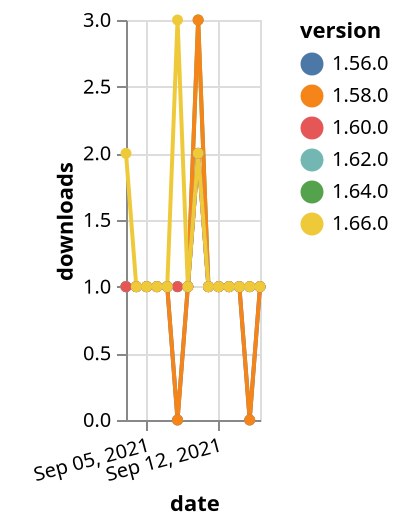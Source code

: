 {"$schema": "https://vega.github.io/schema/vega-lite/v5.json", "description": "A simple bar chart with embedded data.", "data": {"values": [{"date": "2021-09-03", "total": 234, "delta": 1, "version": "1.56.0"}, {"date": "2021-09-04", "total": 235, "delta": 1, "version": "1.56.0"}, {"date": "2021-09-05", "total": 236, "delta": 1, "version": "1.56.0"}, {"date": "2021-09-06", "total": 237, "delta": 1, "version": "1.56.0"}, {"date": "2021-09-07", "total": 238, "delta": 1, "version": "1.56.0"}, {"date": "2021-09-08", "total": 238, "delta": 0, "version": "1.56.0"}, {"date": "2021-09-09", "total": 239, "delta": 1, "version": "1.56.0"}, {"date": "2021-09-10", "total": 241, "delta": 2, "version": "1.56.0"}, {"date": "2021-09-11", "total": 242, "delta": 1, "version": "1.56.0"}, {"date": "2021-09-12", "total": 243, "delta": 1, "version": "1.56.0"}, {"date": "2021-09-13", "total": 244, "delta": 1, "version": "1.56.0"}, {"date": "2021-09-14", "total": 245, "delta": 1, "version": "1.56.0"}, {"date": "2021-09-15", "total": 245, "delta": 0, "version": "1.56.0"}, {"date": "2021-09-16", "total": 246, "delta": 1, "version": "1.56.0"}, {"date": "2021-09-03", "total": 170, "delta": 1, "version": "1.64.0"}, {"date": "2021-09-04", "total": 171, "delta": 1, "version": "1.64.0"}, {"date": "2021-09-05", "total": 172, "delta": 1, "version": "1.64.0"}, {"date": "2021-09-06", "total": 173, "delta": 1, "version": "1.64.0"}, {"date": "2021-09-07", "total": 174, "delta": 1, "version": "1.64.0"}, {"date": "2021-09-08", "total": 175, "delta": 1, "version": "1.64.0"}, {"date": "2021-09-09", "total": 176, "delta": 1, "version": "1.64.0"}, {"date": "2021-09-10", "total": 179, "delta": 3, "version": "1.64.0"}, {"date": "2021-09-11", "total": 180, "delta": 1, "version": "1.64.0"}, {"date": "2021-09-12", "total": 181, "delta": 1, "version": "1.64.0"}, {"date": "2021-09-13", "total": 182, "delta": 1, "version": "1.64.0"}, {"date": "2021-09-14", "total": 183, "delta": 1, "version": "1.64.0"}, {"date": "2021-09-15", "total": 184, "delta": 1, "version": "1.64.0"}, {"date": "2021-09-16", "total": 185, "delta": 1, "version": "1.64.0"}, {"date": "2021-09-03", "total": 313, "delta": 1, "version": "1.58.0"}, {"date": "2021-09-04", "total": 314, "delta": 1, "version": "1.58.0"}, {"date": "2021-09-05", "total": 315, "delta": 1, "version": "1.58.0"}, {"date": "2021-09-06", "total": 316, "delta": 1, "version": "1.58.0"}, {"date": "2021-09-07", "total": 317, "delta": 1, "version": "1.58.0"}, {"date": "2021-09-08", "total": 317, "delta": 0, "version": "1.58.0"}, {"date": "2021-09-09", "total": 318, "delta": 1, "version": "1.58.0"}, {"date": "2021-09-10", "total": 321, "delta": 3, "version": "1.58.0"}, {"date": "2021-09-11", "total": 322, "delta": 1, "version": "1.58.0"}, {"date": "2021-09-12", "total": 323, "delta": 1, "version": "1.58.0"}, {"date": "2021-09-13", "total": 324, "delta": 1, "version": "1.58.0"}, {"date": "2021-09-14", "total": 325, "delta": 1, "version": "1.58.0"}, {"date": "2021-09-15", "total": 325, "delta": 0, "version": "1.58.0"}, {"date": "2021-09-16", "total": 326, "delta": 1, "version": "1.58.0"}, {"date": "2021-09-03", "total": 155, "delta": 1, "version": "1.62.0"}, {"date": "2021-09-04", "total": 156, "delta": 1, "version": "1.62.0"}, {"date": "2021-09-05", "total": 157, "delta": 1, "version": "1.62.0"}, {"date": "2021-09-06", "total": 158, "delta": 1, "version": "1.62.0"}, {"date": "2021-09-07", "total": 159, "delta": 1, "version": "1.62.0"}, {"date": "2021-09-08", "total": 160, "delta": 1, "version": "1.62.0"}, {"date": "2021-09-09", "total": 161, "delta": 1, "version": "1.62.0"}, {"date": "2021-09-10", "total": 163, "delta": 2, "version": "1.62.0"}, {"date": "2021-09-11", "total": 164, "delta": 1, "version": "1.62.0"}, {"date": "2021-09-12", "total": 165, "delta": 1, "version": "1.62.0"}, {"date": "2021-09-13", "total": 166, "delta": 1, "version": "1.62.0"}, {"date": "2021-09-14", "total": 167, "delta": 1, "version": "1.62.0"}, {"date": "2021-09-15", "total": 168, "delta": 1, "version": "1.62.0"}, {"date": "2021-09-16", "total": 169, "delta": 1, "version": "1.62.0"}, {"date": "2021-09-03", "total": 176, "delta": 1, "version": "1.60.0"}, {"date": "2021-09-04", "total": 177, "delta": 1, "version": "1.60.0"}, {"date": "2021-09-05", "total": 178, "delta": 1, "version": "1.60.0"}, {"date": "2021-09-06", "total": 179, "delta": 1, "version": "1.60.0"}, {"date": "2021-09-07", "total": 180, "delta": 1, "version": "1.60.0"}, {"date": "2021-09-08", "total": 181, "delta": 1, "version": "1.60.0"}, {"date": "2021-09-09", "total": 182, "delta": 1, "version": "1.60.0"}, {"date": "2021-09-10", "total": 184, "delta": 2, "version": "1.60.0"}, {"date": "2021-09-11", "total": 185, "delta": 1, "version": "1.60.0"}, {"date": "2021-09-12", "total": 186, "delta": 1, "version": "1.60.0"}, {"date": "2021-09-13", "total": 187, "delta": 1, "version": "1.60.0"}, {"date": "2021-09-14", "total": 188, "delta": 1, "version": "1.60.0"}, {"date": "2021-09-15", "total": 189, "delta": 1, "version": "1.60.0"}, {"date": "2021-09-16", "total": 190, "delta": 1, "version": "1.60.0"}, {"date": "2021-09-03", "total": 114, "delta": 2, "version": "1.66.0"}, {"date": "2021-09-04", "total": 115, "delta": 1, "version": "1.66.0"}, {"date": "2021-09-05", "total": 116, "delta": 1, "version": "1.66.0"}, {"date": "2021-09-06", "total": 117, "delta": 1, "version": "1.66.0"}, {"date": "2021-09-07", "total": 118, "delta": 1, "version": "1.66.0"}, {"date": "2021-09-08", "total": 121, "delta": 3, "version": "1.66.0"}, {"date": "2021-09-09", "total": 122, "delta": 1, "version": "1.66.0"}, {"date": "2021-09-10", "total": 124, "delta": 2, "version": "1.66.0"}, {"date": "2021-09-11", "total": 125, "delta": 1, "version": "1.66.0"}, {"date": "2021-09-12", "total": 126, "delta": 1, "version": "1.66.0"}, {"date": "2021-09-13", "total": 127, "delta": 1, "version": "1.66.0"}, {"date": "2021-09-14", "total": 128, "delta": 1, "version": "1.66.0"}, {"date": "2021-09-15", "total": 129, "delta": 1, "version": "1.66.0"}, {"date": "2021-09-16", "total": 130, "delta": 1, "version": "1.66.0"}]}, "width": "container", "mark": {"type": "line", "point": {"filled": true}}, "encoding": {"x": {"field": "date", "type": "temporal", "timeUnit": "yearmonthdate", "title": "date", "axis": {"labelAngle": -15}}, "y": {"field": "delta", "type": "quantitative", "title": "downloads"}, "color": {"field": "version", "type": "nominal"}, "tooltip": {"field": "delta"}}}